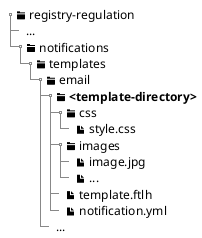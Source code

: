 @startsalt
{
{T
+ <&folder> registry-regulation
++ ...
++ <&folder> notifications
+++ <&folder> templates
++++ <&folder> email
+++++ <&folder> <b><template-directory></b>
++++++ <&folder> css
+++++++ <&file> style.css
++++++ <&folder> images
+++++++ <&file> image.jpg
+++++++ <&file> ...
++++++ <&file> template.ftlh
++++++ <&file> notification.yml
+++++ ...
}
}
@endsalt